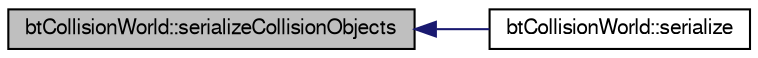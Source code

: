 digraph G
{
  bgcolor="transparent";
  edge [fontname="FreeSans",fontsize=10,labelfontname="FreeSans",labelfontsize=10];
  node [fontname="FreeSans",fontsize=10,shape=record];
  rankdir=LR;
  Node1 [label="btCollisionWorld::serializeCollisionObjects",height=0.2,width=0.4,color="black", fillcolor="grey75", style="filled" fontcolor="black"];
  Node1 -> Node2 [dir=back,color="midnightblue",fontsize=10,style="solid"];
  Node2 [label="btCollisionWorld::serialize",height=0.2,width=0.4,color="black",URL="$classbt_collision_world.html#152b79ca83fdb13ed7f1cc86ac214f66",tooltip="Preliminary serialization test for Bullet 2.76. Loading those files requires a separate..."];
}
